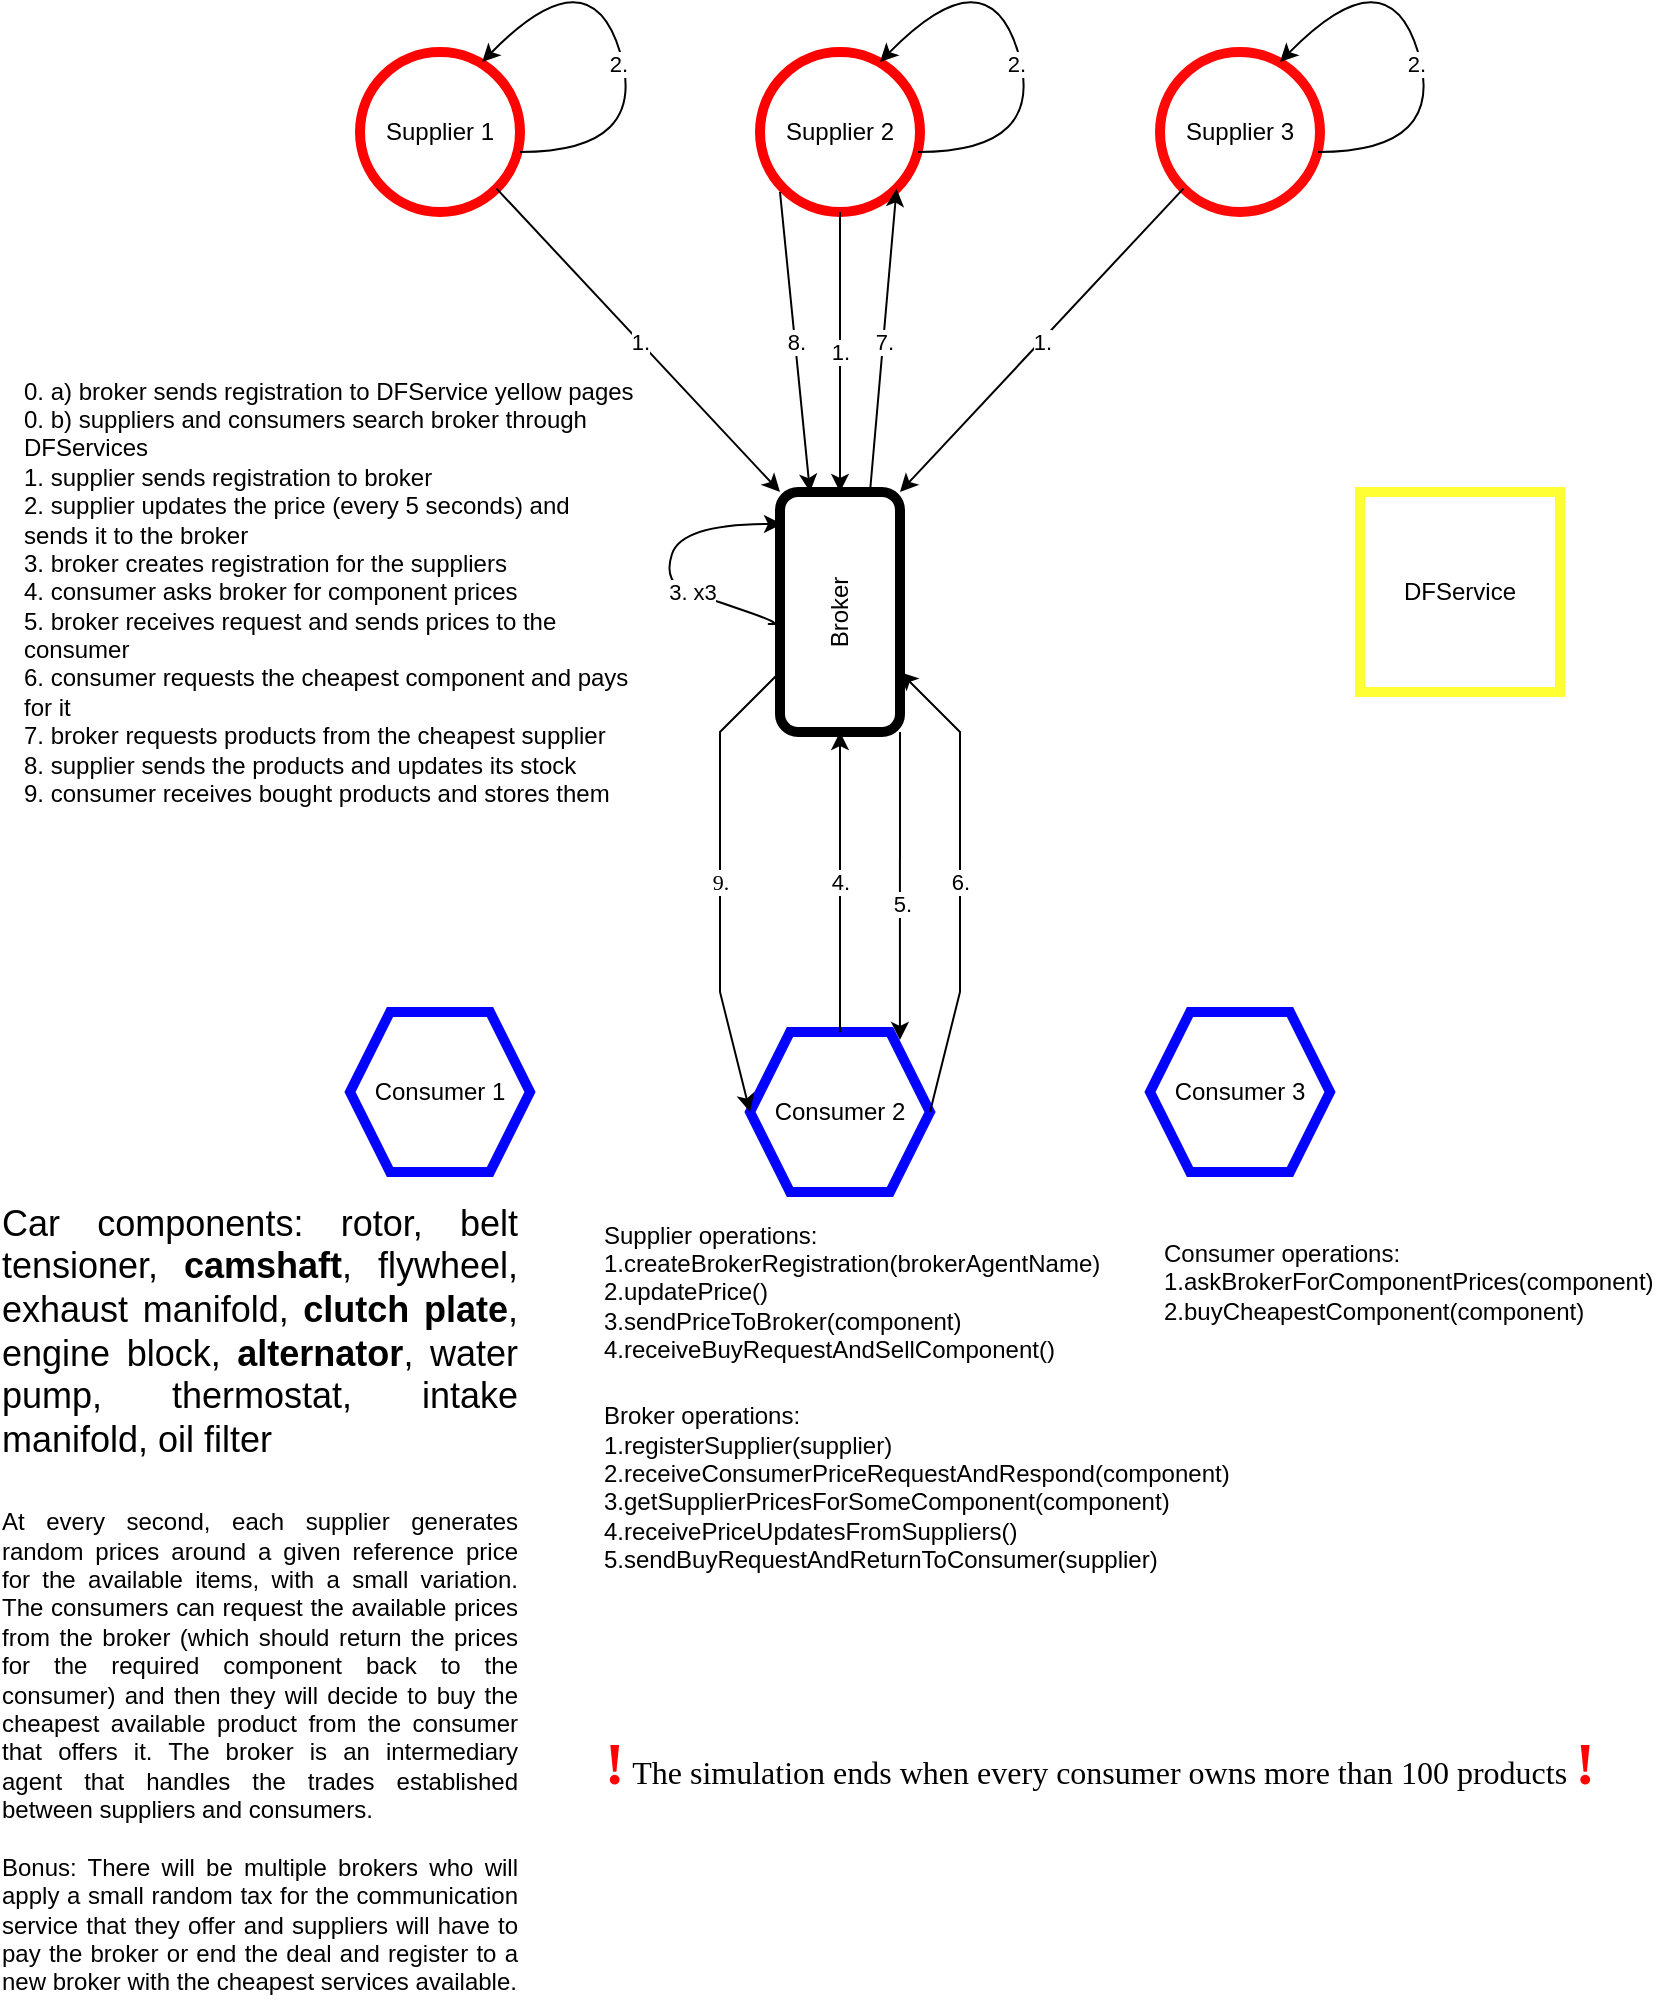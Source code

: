 <mxfile version="21.2.1" type="device">
  <diagram name="Page-1" id="makqgEAx_ceyJtYkbN0j">
    <mxGraphModel dx="1402" dy="758" grid="1" gridSize="10" guides="1" tooltips="1" connect="1" arrows="1" fold="1" page="1" pageScale="1" pageWidth="850" pageHeight="1100" math="0" shadow="0">
      <root>
        <mxCell id="0" />
        <mxCell id="1" parent="0" />
        <mxCell id="aWajNl2YM8G67ASw5BNE-1" value="Supplier 1" style="ellipse;whiteSpace=wrap;html=1;aspect=fixed;strokeColor=#FF0303;strokeWidth=5;" parent="1" vertex="1">
          <mxGeometry x="200" y="120" width="80" height="80" as="geometry" />
        </mxCell>
        <mxCell id="aWajNl2YM8G67ASw5BNE-2" value="Supplier 2" style="ellipse;whiteSpace=wrap;html=1;aspect=fixed;strokeColor=#FF0000;strokeWidth=5;" parent="1" vertex="1">
          <mxGeometry x="400" y="120" width="80" height="80" as="geometry" />
        </mxCell>
        <mxCell id="aWajNl2YM8G67ASw5BNE-3" value="Supplier 3" style="ellipse;whiteSpace=wrap;html=1;aspect=fixed;strokeColor=#FF0808;strokeWidth=5;" parent="1" vertex="1">
          <mxGeometry x="600" y="120" width="80" height="80" as="geometry" />
        </mxCell>
        <mxCell id="aWajNl2YM8G67ASw5BNE-45" style="edgeStyle=orthogonalEdgeStyle;rounded=0;orthogonalLoop=1;jettySize=auto;html=1;exitX=0;exitY=1;exitDx=0;exitDy=0;entryX=0.833;entryY=0.05;entryDx=0;entryDy=0;entryPerimeter=0;" parent="1" source="aWajNl2YM8G67ASw5BNE-4" target="aWajNl2YM8G67ASw5BNE-6" edge="1">
          <mxGeometry relative="1" as="geometry" />
        </mxCell>
        <mxCell id="aWajNl2YM8G67ASw5BNE-46" value="5." style="edgeLabel;html=1;align=center;verticalAlign=middle;resizable=0;points=[];" parent="aWajNl2YM8G67ASw5BNE-45" vertex="1" connectable="0">
          <mxGeometry x="0.117" y="1" relative="1" as="geometry">
            <mxPoint as="offset" />
          </mxGeometry>
        </mxCell>
        <mxCell id="aWajNl2YM8G67ASw5BNE-4" value="Broker" style="rounded=1;whiteSpace=wrap;html=1;rotation=-90;strokeWidth=5;" parent="1" vertex="1">
          <mxGeometry x="380" y="370" width="120" height="60" as="geometry" />
        </mxCell>
        <mxCell id="aWajNl2YM8G67ASw5BNE-5" value="&lt;div&gt;Consumer 1&lt;br&gt;&lt;/div&gt;" style="shape=hexagon;perimeter=hexagonPerimeter2;whiteSpace=wrap;html=1;fixedSize=1;strokeColor=#0303FF;strokeWidth=5;" parent="1" vertex="1">
          <mxGeometry x="195" y="600" width="90" height="80" as="geometry" />
        </mxCell>
        <mxCell id="aWajNl2YM8G67ASw5BNE-6" value="&lt;div&gt;Consumer 2&lt;br&gt;&lt;/div&gt;" style="shape=hexagon;perimeter=hexagonPerimeter2;whiteSpace=wrap;html=1;fixedSize=1;strokeColor=#0303FF;strokeWidth=5;" parent="1" vertex="1">
          <mxGeometry x="395" y="610" width="90" height="80" as="geometry" />
        </mxCell>
        <mxCell id="aWajNl2YM8G67ASw5BNE-7" value="&lt;div&gt;Consumer 3&lt;/div&gt;" style="shape=hexagon;perimeter=hexagonPerimeter2;whiteSpace=wrap;html=1;fixedSize=1;strokeColor=#0303FF;strokeWidth=5;" parent="1" vertex="1">
          <mxGeometry x="595" y="600" width="90" height="80" as="geometry" />
        </mxCell>
        <mxCell id="aWajNl2YM8G67ASw5BNE-8" value="&lt;div style=&quot;font-size: 18px;&quot; align=&quot;justify&quot;&gt;Car components: rotor, belt tensioner, &lt;b&gt;camshaft&lt;/b&gt;, flywheel, exhaust manifold, &lt;b&gt;clutch plate&lt;/b&gt;, engine block, &lt;b&gt;alternator&lt;/b&gt;, water pump, thermostat, intake manifold, oil filter&lt;/div&gt;" style="text;strokeColor=none;align=center;fillColor=none;html=1;verticalAlign=middle;whiteSpace=wrap;rounded=0;fontSize=18;fontStyle=0" parent="1" vertex="1">
          <mxGeometry x="20" y="720" width="260" height="80" as="geometry" />
        </mxCell>
        <mxCell id="aWajNl2YM8G67ASw5BNE-11" value="&lt;div align=&quot;justify&quot;&gt;At every second, each supplier generates random prices around a given reference price for the available items, with a small variation. The consumers can request the available prices from the broker (which should return the prices for the required component back to the consumer) and then they will decide to buy the cheapest available product from the consumer that offers it. The broker is an intermediary agent that handles the trades established between suppliers and consumers.&lt;/div&gt;&lt;div align=&quot;justify&quot;&gt;&lt;br&gt;&lt;/div&gt;&lt;div align=&quot;justify&quot;&gt;Bonus: There will be multiple brokers who will apply a small random tax for the communication service that they offer and suppliers will have to pay the broker or end the deal and register to a new broker with the cheapest services available.&lt;br&gt;&lt;/div&gt;" style="text;strokeColor=none;align=center;fillColor=none;html=1;verticalAlign=middle;whiteSpace=wrap;rounded=0;" parent="1" vertex="1">
          <mxGeometry x="20" y="840" width="260" height="260" as="geometry" />
        </mxCell>
        <mxCell id="aWajNl2YM8G67ASw5BNE-12" value="&lt;div align=&quot;left&quot;&gt;Supplier operations:&lt;/div&gt;&lt;div align=&quot;left&quot;&gt;1.createBrokerRegistration(brokerAgentName)&lt;br&gt;&lt;/div&gt;&lt;div&gt;2.updatePrice()&lt;br&gt;&lt;/div&gt;&lt;div&gt;3.sendPriceToBroker(component)&lt;br&gt;&lt;/div&gt;&lt;div&gt;4.receiveBuyRequestAndSellComponent()&lt;br&gt;&lt;/div&gt;" style="text;strokeColor=none;align=left;fillColor=none;html=1;verticalAlign=middle;whiteSpace=wrap;rounded=0;" parent="1" vertex="1">
          <mxGeometry x="320" y="720" width="150" height="40" as="geometry" />
        </mxCell>
        <mxCell id="aWajNl2YM8G67ASw5BNE-13" value="&lt;div&gt;Consumer operations:&lt;/div&gt;&lt;div&gt;1.askBrokerForComponentPrices(component)&lt;/div&gt;&lt;div&gt;2.buyCheapestComponent(component)&lt;/div&gt;" style="text;strokeColor=none;align=left;fillColor=none;html=1;verticalAlign=middle;whiteSpace=wrap;rounded=0;" parent="1" vertex="1">
          <mxGeometry x="600" y="690" width="200" height="90" as="geometry" />
        </mxCell>
        <mxCell id="aWajNl2YM8G67ASw5BNE-14" value="&lt;div&gt;Broker operations:&lt;/div&gt;&lt;div&gt;1.registerSupplier(supplier)&lt;br&gt;&lt;/div&gt;&lt;div&gt;2.receiveConsumerPriceRequestAndRespond(component)&lt;br&gt;&lt;/div&gt;&lt;div&gt;3.getSupplierPricesForSomeComponent(component)&lt;/div&gt;&lt;div&gt;4.receivePriceUpdatesFromSuppliers()&lt;/div&gt;&lt;div&gt;5.sendBuyRequestAndReturnToConsumer(supplier)&lt;br&gt;&lt;/div&gt;&lt;div&gt;&lt;br&gt;&lt;/div&gt;" style="text;strokeColor=none;align=left;fillColor=none;html=1;verticalAlign=middle;whiteSpace=wrap;rounded=0;" parent="1" vertex="1">
          <mxGeometry x="320" y="820" width="130" height="50" as="geometry" />
        </mxCell>
        <mxCell id="aWajNl2YM8G67ASw5BNE-20" value="" style="endArrow=classic;html=1;rounded=0;entryX=1;entryY=0.5;entryDx=0;entryDy=0;exitX=0.5;exitY=1;exitDx=0;exitDy=0;" parent="1" edge="1">
          <mxGeometry relative="1" as="geometry">
            <mxPoint x="440" y="200" as="sourcePoint" />
            <mxPoint x="440" y="340" as="targetPoint" />
          </mxGeometry>
        </mxCell>
        <mxCell id="aWajNl2YM8G67ASw5BNE-21" value="1." style="edgeLabel;resizable=0;html=1;align=center;verticalAlign=middle;" parent="aWajNl2YM8G67ASw5BNE-20" connectable="0" vertex="1">
          <mxGeometry relative="1" as="geometry" />
        </mxCell>
        <mxCell id="aWajNl2YM8G67ASw5BNE-24" value="" style="endArrow=classic;html=1;rounded=0;entryX=1;entryY=1;entryDx=0;entryDy=0;exitX=0;exitY=1;exitDx=0;exitDy=0;" parent="1" source="aWajNl2YM8G67ASw5BNE-3" target="aWajNl2YM8G67ASw5BNE-4" edge="1">
          <mxGeometry relative="1" as="geometry">
            <mxPoint x="450" y="210" as="sourcePoint" />
            <mxPoint x="450" y="350" as="targetPoint" />
          </mxGeometry>
        </mxCell>
        <mxCell id="aWajNl2YM8G67ASw5BNE-25" value="1." style="edgeLabel;resizable=0;html=1;align=center;verticalAlign=middle;" parent="aWajNl2YM8G67ASw5BNE-24" connectable="0" vertex="1">
          <mxGeometry relative="1" as="geometry" />
        </mxCell>
        <mxCell id="aWajNl2YM8G67ASw5BNE-26" value="" style="endArrow=classic;html=1;rounded=0;entryX=1;entryY=0;entryDx=0;entryDy=0;exitX=1;exitY=1;exitDx=0;exitDy=0;" parent="1" source="aWajNl2YM8G67ASw5BNE-1" target="aWajNl2YM8G67ASw5BNE-4" edge="1">
          <mxGeometry relative="1" as="geometry">
            <mxPoint x="460" y="220" as="sourcePoint" />
            <mxPoint x="460" y="360" as="targetPoint" />
          </mxGeometry>
        </mxCell>
        <mxCell id="aWajNl2YM8G67ASw5BNE-27" value="1." style="edgeLabel;resizable=0;html=1;align=center;verticalAlign=middle;" parent="aWajNl2YM8G67ASw5BNE-26" connectable="0" vertex="1">
          <mxGeometry relative="1" as="geometry" />
        </mxCell>
        <mxCell id="aWajNl2YM8G67ASw5BNE-29" value="&lt;div align=&quot;left&quot;&gt;0. a) broker sends registration to DFService yellow pages&lt;br&gt;&lt;/div&gt;&lt;div align=&quot;left&quot;&gt;0. b) suppliers and consumers search broker through DFServices&lt;br&gt;&lt;/div&gt;&lt;div align=&quot;left&quot;&gt;1. supplier sends registration to broker&lt;br&gt;&lt;/div&gt;&lt;div&gt;2. supplier updates the price (every 5 seconds) and sends it to the broker&lt;br&gt;&lt;/div&gt;&lt;div&gt;3. broker creates registration for the suppliers&lt;br&gt;&lt;/div&gt;&lt;div&gt;4. consumer asks broker for component prices&lt;/div&gt;&lt;div&gt;5. broker receives request and sends prices to the consumer&lt;/div&gt;&lt;div&gt;6. consumer requests the cheapest component and pays for it&lt;br&gt;&lt;/div&gt;&lt;div&gt;7. broker requests products from the cheapest supplier&lt;br&gt;&lt;/div&gt;&lt;div&gt;8. supplier sends the products and updates its stock&lt;/div&gt;&lt;div&gt;9. consumer receives bought products and stores them&lt;br&gt;&lt;/div&gt;" style="text;strokeColor=none;align=left;fillColor=none;html=1;verticalAlign=middle;whiteSpace=wrap;rounded=0;" parent="1" vertex="1">
          <mxGeometry x="30" y="330" width="310" height="120" as="geometry" />
        </mxCell>
        <mxCell id="aWajNl2YM8G67ASw5BNE-34" value="2." style="curved=1;endArrow=classic;html=1;rounded=0;entryX=0.763;entryY=0.063;entryDx=0;entryDy=0;entryPerimeter=0;" parent="1" target="aWajNl2YM8G67ASw5BNE-1" edge="1">
          <mxGeometry x="-0.09" y="3" width="50" height="50" relative="1" as="geometry">
            <mxPoint x="280" y="170" as="sourcePoint" />
            <mxPoint x="270" y="120" as="targetPoint" />
            <Array as="points">
              <mxPoint x="345" y="170" />
              <mxPoint x="315" y="70" />
            </Array>
            <mxPoint as="offset" />
          </mxGeometry>
        </mxCell>
        <mxCell id="aWajNl2YM8G67ASw5BNE-35" value="2." style="curved=1;endArrow=classic;html=1;rounded=0;entryX=0.763;entryY=0.063;entryDx=0;entryDy=0;entryPerimeter=0;" parent="1" edge="1">
          <mxGeometry x="-0.09" y="3" width="50" height="50" relative="1" as="geometry">
            <mxPoint x="479" y="170" as="sourcePoint" />
            <mxPoint x="460" y="125" as="targetPoint" />
            <Array as="points">
              <mxPoint x="544" y="170" />
              <mxPoint x="514" y="70" />
            </Array>
            <mxPoint as="offset" />
          </mxGeometry>
        </mxCell>
        <mxCell id="aWajNl2YM8G67ASw5BNE-36" value="2." style="curved=1;endArrow=classic;html=1;rounded=0;entryX=0.763;entryY=0.063;entryDx=0;entryDy=0;entryPerimeter=0;" parent="1" edge="1">
          <mxGeometry x="-0.09" y="3" width="50" height="50" relative="1" as="geometry">
            <mxPoint x="679" y="170" as="sourcePoint" />
            <mxPoint x="660" y="125" as="targetPoint" />
            <Array as="points">
              <mxPoint x="744" y="170" />
              <mxPoint x="714" y="70" />
            </Array>
            <mxPoint as="offset" />
          </mxGeometry>
        </mxCell>
        <mxCell id="aWajNl2YM8G67ASw5BNE-39" value="" style="curved=1;endArrow=classic;html=1;rounded=0;" parent="1" edge="1">
          <mxGeometry width="50" height="50" relative="1" as="geometry">
            <mxPoint x="411" y="406" as="sourcePoint" />
            <mxPoint x="411" y="356" as="targetPoint" />
            <Array as="points">
              <mxPoint x="401" y="406" />
              <mxPoint x="411" y="406" />
              <mxPoint x="380" y="395" />
              <mxPoint x="351" y="386" />
              <mxPoint x="361" y="356" />
            </Array>
          </mxGeometry>
        </mxCell>
        <mxCell id="aWajNl2YM8G67ASw5BNE-40" value="3. x3" style="edgeLabel;html=1;align=center;verticalAlign=middle;resizable=0;points=[];" parent="aWajNl2YM8G67ASw5BNE-39" vertex="1" connectable="0">
          <mxGeometry x="-0.178" y="-1" relative="1" as="geometry">
            <mxPoint as="offset" />
          </mxGeometry>
        </mxCell>
        <mxCell id="aWajNl2YM8G67ASw5BNE-41" value="" style="endArrow=classic;html=1;rounded=0;exitX=0.5;exitY=0;exitDx=0;exitDy=0;entryX=0;entryY=0.5;entryDx=0;entryDy=0;" parent="1" source="aWajNl2YM8G67ASw5BNE-6" target="aWajNl2YM8G67ASw5BNE-4" edge="1">
          <mxGeometry relative="1" as="geometry">
            <mxPoint x="310" y="490" as="sourcePoint" />
            <mxPoint x="410" y="490" as="targetPoint" />
          </mxGeometry>
        </mxCell>
        <mxCell id="aWajNl2YM8G67ASw5BNE-42" value="4." style="edgeLabel;resizable=0;html=1;align=center;verticalAlign=middle;" parent="aWajNl2YM8G67ASw5BNE-41" connectable="0" vertex="1">
          <mxGeometry relative="1" as="geometry" />
        </mxCell>
        <mxCell id="aWajNl2YM8G67ASw5BNE-48" value="" style="endArrow=classic;html=1;rounded=0;exitX=1;exitY=0.5;exitDx=0;exitDy=0;entryX=0.25;entryY=1;entryDx=0;entryDy=0;" parent="1" source="aWajNl2YM8G67ASw5BNE-6" target="aWajNl2YM8G67ASw5BNE-4" edge="1">
          <mxGeometry relative="1" as="geometry">
            <mxPoint x="310" y="610" as="sourcePoint" />
            <mxPoint x="410" y="610" as="targetPoint" />
            <Array as="points">
              <mxPoint x="500" y="590" />
              <mxPoint x="500" y="520" />
              <mxPoint x="500" y="460" />
            </Array>
          </mxGeometry>
        </mxCell>
        <mxCell id="aWajNl2YM8G67ASw5BNE-49" value="6." style="edgeLabel;resizable=0;html=1;align=center;verticalAlign=middle;" parent="aWajNl2YM8G67ASw5BNE-48" connectable="0" vertex="1">
          <mxGeometry relative="1" as="geometry" />
        </mxCell>
        <mxCell id="aWajNl2YM8G67ASw5BNE-50" value="" style="endArrow=classic;html=1;rounded=0;entryX=1;entryY=1;entryDx=0;entryDy=0;exitX=1;exitY=0.75;exitDx=0;exitDy=0;" parent="1" source="aWajNl2YM8G67ASw5BNE-4" target="aWajNl2YM8G67ASw5BNE-2" edge="1">
          <mxGeometry relative="1" as="geometry">
            <mxPoint x="440" y="340" as="sourcePoint" />
            <mxPoint x="540" y="340" as="targetPoint" />
          </mxGeometry>
        </mxCell>
        <mxCell id="aWajNl2YM8G67ASw5BNE-51" value="7." style="edgeLabel;resizable=0;html=1;align=center;verticalAlign=middle;" parent="aWajNl2YM8G67ASw5BNE-50" connectable="0" vertex="1">
          <mxGeometry relative="1" as="geometry" />
        </mxCell>
        <mxCell id="aWajNl2YM8G67ASw5BNE-52" value="" style="endArrow=classic;html=1;rounded=0;entryX=1;entryY=0.25;entryDx=0;entryDy=0;" parent="1" target="aWajNl2YM8G67ASw5BNE-4" edge="1">
          <mxGeometry relative="1" as="geometry">
            <mxPoint x="410" y="190" as="sourcePoint" />
            <mxPoint x="510" y="190" as="targetPoint" />
          </mxGeometry>
        </mxCell>
        <mxCell id="aWajNl2YM8G67ASw5BNE-53" value="&lt;div&gt;8.&lt;/div&gt;" style="edgeLabel;resizable=0;html=1;align=center;verticalAlign=middle;" parent="aWajNl2YM8G67ASw5BNE-52" connectable="0" vertex="1">
          <mxGeometry relative="1" as="geometry" />
        </mxCell>
        <object label="9." id="aWajNl2YM8G67ASw5BNE-54">
          <mxCell style="endArrow=classic;html=1;rounded=0;entryX=0;entryY=0.5;entryDx=0;entryDy=0;exitX=0.25;exitY=0;exitDx=0;exitDy=0;fontFamily=Verdana;" parent="1" source="aWajNl2YM8G67ASw5BNE-4" target="aWajNl2YM8G67ASw5BNE-6" edge="1">
            <mxGeometry relative="1" as="geometry">
              <mxPoint x="395" y="430" as="sourcePoint" />
              <mxPoint x="410" y="650" as="targetPoint" />
              <Array as="points">
                <mxPoint x="380" y="460" />
                <mxPoint x="380" y="556" />
                <mxPoint x="380" y="590" />
              </Array>
            </mxGeometry>
          </mxCell>
        </object>
        <mxCell id="aWajNl2YM8G67ASw5BNE-60" value="&lt;div align=&quot;center&quot;&gt;&lt;font style=&quot;font-size: 30px;&quot;&gt;&lt;font style=&quot;font-size: 30px;&quot;&gt;&lt;b&gt;&lt;font color=&quot;#FF0303&quot;&gt;!&lt;/font&gt;&lt;/b&gt;&lt;/font&gt;&lt;/font&gt; The simulation ends when every consumer owns more than 100 products &lt;font style=&quot;font-size: 30px;&quot;&gt;&lt;font style=&quot;font-size: 30px;&quot;&gt;&lt;b&gt;&lt;font color=&quot;#FF0303&quot;&gt;!&lt;/font&gt;&lt;/b&gt;&lt;/font&gt;&lt;/font&gt;&lt;/div&gt;" style="text;strokeColor=none;align=center;fillColor=none;html=1;verticalAlign=middle;whiteSpace=wrap;rounded=0;fontSize=16;fontFamily=Verdana;fontColor=default;" parent="1" vertex="1">
          <mxGeometry x="320" y="930" width="500" height="90" as="geometry" />
        </mxCell>
        <mxCell id="Den59G6gHVhHY7wPMUAB-1" value="&lt;div&gt;DFService&lt;/div&gt;" style="whiteSpace=wrap;html=1;aspect=fixed;strokeWidth=5;strokeColor=#FFFF33;" vertex="1" parent="1">
          <mxGeometry x="700" y="340" width="100" height="100" as="geometry" />
        </mxCell>
      </root>
    </mxGraphModel>
  </diagram>
</mxfile>
